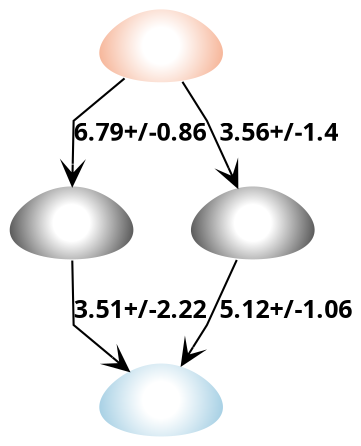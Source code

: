 strict digraph G {
	graph [bb="0,0,184.74,206",
		fontname="sans bold",
		splines=polyline
	];
	node [label="\N"];
	subgraph subgraph_0 {
		graph [label="Neutral charge",
			style=""
		];
		SM22_micro001		 [charge=0,
			color="#ffffff:#333333",
			fontcolor=black,
			fontname="sans bold",
			fontsize=12,
			height=0.5,
			image="Images\Microstates\SM22_micro001.svg",
			label="",
			labelloc=b,
			penwidth=1,
			pos="28.743,103",
			shape=egg,
			style=radial,
			width=0.79843];
		SM22_micro003		 [charge=0,
			color="#ffffff:#333333",
			fontcolor=black,
			fontname="sans bold",
			fontsize=12,
			height=0.5,
			image="Images\Microstates\SM22_micro003.svg",
			label="",
			labelloc=b,
			penwidth=1,
			pos="126.74,103",
			shape=egg,
			style=radial,
			width=0.79843];
	}
	subgraph "subgraph_-1" {
		graph [label="-1 charge",
			style=""
		];
		SM22_micro004		 [charge=-1,
			color="#ffffff:#f4a582",
			fontcolor=black,
			fontname="sans bold",
			fontsize=12,
			height=0.5,
			image="Images\Microstates\SM22_micro004.svg",
			label="",
			labelloc=b,
			penwidth=1,
			pos="77.743,188",
			shape=egg,
			style=radial,
			width=0.79843];
	}
	subgraph subgraph_1 {
		graph [label="+1 charge",
			style=""
		];
		SM22_micro002		 [charge=1,
			color="#ffffff:#92c5de",
			fontcolor=black,
			fontname="sans bold",
			fontsize=12,
			height=0.5,
			image="Images\Microstates\SM22_micro002.svg",
			label="",
			labelloc=b,
			penwidth=1,
			pos="77.743,18",
			shape=egg,
			style=radial,
			width=0.79843];
	}
	SM22_micro001 -> SM22_micro002	 [SEM=2.22,
		arrowhead=vee,
		fontname="sans bold",
		fontsize=12,
		label="3.51+/-2.22",
		lp="67.243,60.5",
		pKa=3.51,
		pos="e,60.955,31.241 29.099,84.942 29.386,71.145 29.743,54 29.743,54 29.743,54 40.991,45.799 52.597,37.336",
		splines=polyline];
	SM22_micro003 -> SM22_micro002	 [SEM=1.06,
		arrowhead=vee,
		fontname="sans bold",
		fontsize=12,
		label="5.12+/-1.06",
		lp="147.24,60.5",
		pKa=5.12,
		pos="e,89.351,34.046 119.05,85.212 112.7,71.37 104.74,54 104.74,54 104.74,54 100.57,48.592 95.508,42.028",
		splines=polyline];
	SM22_micro004 -> SM22_micro001	 [SEM=0.86,
		arrowhead=vee,
		fontname="sans bold",
		fontsize=12,
		label="6.79+/-0.86",
		lp="67.243,145.5",
		pKa=6.79,
		pos="e,29.099,121.06 58.773,173.17 45.356,163.38 29.743,152 29.743,152 29.743,152 29.538,142.15 29.314,131.38",
		splines=polyline];
	SM22_micro004 -> SM22_micro003	 [SEM=1.4,
		arrowhead=vee,
		fontname="sans bold",
		fontsize=12,
		label="3.56+/-1.4",
		lp="143.24,145.5",
		pKa=3.56,
		pos="e,119.3,120.25 89.979,171.14 97.123,161.88 104.74,152 104.74,152 104.74,152 109.83,140.9 115.11,129.38",
		splines=polyline];
}
